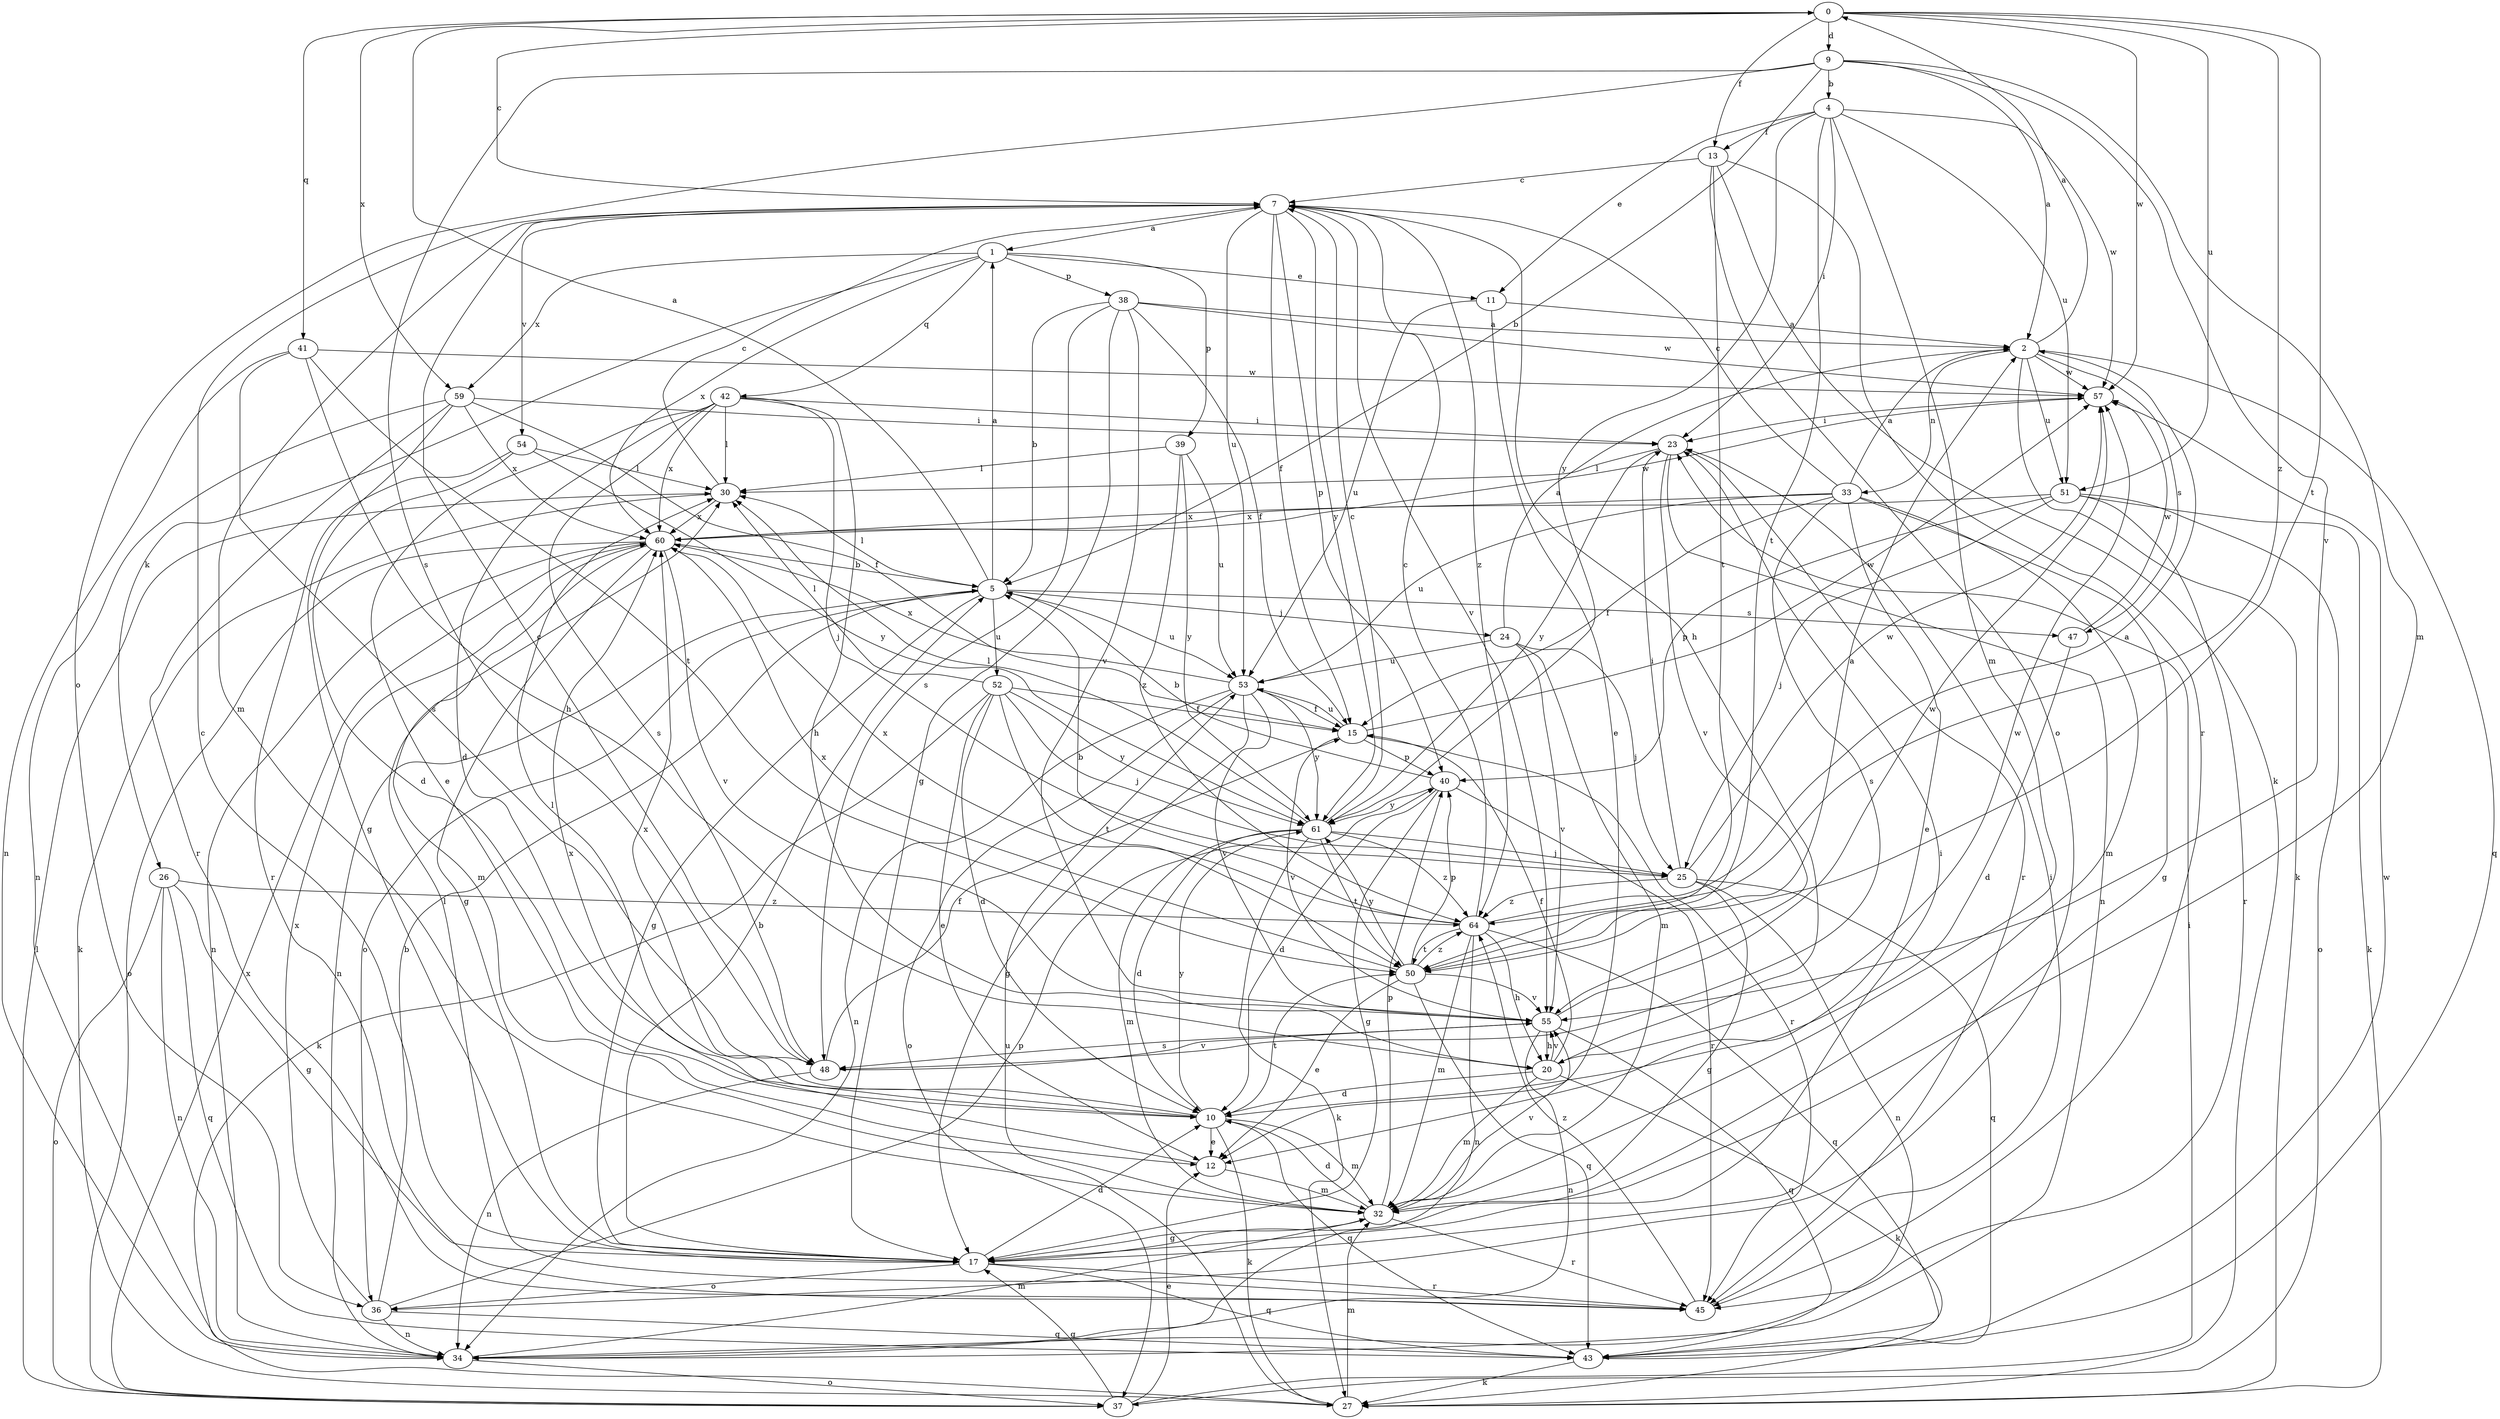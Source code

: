 strict digraph  {
0;
1;
2;
4;
5;
7;
9;
10;
11;
12;
13;
15;
17;
20;
23;
24;
25;
26;
27;
30;
32;
33;
34;
36;
37;
38;
39;
40;
41;
42;
43;
45;
47;
48;
50;
51;
52;
53;
54;
55;
57;
59;
60;
61;
64;
0 -> 7  [label=c];
0 -> 9  [label=d];
0 -> 13  [label=f];
0 -> 41  [label=q];
0 -> 50  [label=t];
0 -> 51  [label=u];
0 -> 57  [label=w];
0 -> 59  [label=x];
0 -> 64  [label=z];
1 -> 11  [label=e];
1 -> 26  [label=k];
1 -> 38  [label=p];
1 -> 39  [label=p];
1 -> 42  [label=q];
1 -> 59  [label=x];
1 -> 60  [label=x];
2 -> 0  [label=a];
2 -> 27  [label=k];
2 -> 33  [label=n];
2 -> 43  [label=q];
2 -> 47  [label=s];
2 -> 51  [label=u];
2 -> 57  [label=w];
4 -> 11  [label=e];
4 -> 13  [label=f];
4 -> 23  [label=i];
4 -> 32  [label=m];
4 -> 50  [label=t];
4 -> 51  [label=u];
4 -> 57  [label=w];
4 -> 61  [label=y];
5 -> 0  [label=a];
5 -> 1  [label=a];
5 -> 17  [label=g];
5 -> 24  [label=j];
5 -> 30  [label=l];
5 -> 34  [label=n];
5 -> 36  [label=o];
5 -> 47  [label=s];
5 -> 52  [label=u];
5 -> 53  [label=u];
7 -> 1  [label=a];
7 -> 15  [label=f];
7 -> 20  [label=h];
7 -> 32  [label=m];
7 -> 40  [label=p];
7 -> 53  [label=u];
7 -> 54  [label=v];
7 -> 55  [label=v];
7 -> 61  [label=y];
7 -> 64  [label=z];
9 -> 2  [label=a];
9 -> 4  [label=b];
9 -> 5  [label=b];
9 -> 32  [label=m];
9 -> 36  [label=o];
9 -> 48  [label=s];
9 -> 55  [label=v];
10 -> 12  [label=e];
10 -> 27  [label=k];
10 -> 30  [label=l];
10 -> 32  [label=m];
10 -> 43  [label=q];
10 -> 50  [label=t];
10 -> 60  [label=x];
10 -> 61  [label=y];
11 -> 2  [label=a];
11 -> 12  [label=e];
11 -> 53  [label=u];
12 -> 32  [label=m];
12 -> 60  [label=x];
13 -> 7  [label=c];
13 -> 27  [label=k];
13 -> 36  [label=o];
13 -> 45  [label=r];
13 -> 50  [label=t];
15 -> 40  [label=p];
15 -> 45  [label=r];
15 -> 53  [label=u];
15 -> 55  [label=v];
15 -> 57  [label=w];
17 -> 5  [label=b];
17 -> 7  [label=c];
17 -> 10  [label=d];
17 -> 23  [label=i];
17 -> 36  [label=o];
17 -> 43  [label=q];
17 -> 45  [label=r];
20 -> 10  [label=d];
20 -> 15  [label=f];
20 -> 27  [label=k];
20 -> 32  [label=m];
20 -> 55  [label=v];
20 -> 57  [label=w];
23 -> 30  [label=l];
23 -> 34  [label=n];
23 -> 45  [label=r];
23 -> 55  [label=v];
23 -> 61  [label=y];
24 -> 2  [label=a];
24 -> 25  [label=j];
24 -> 32  [label=m];
24 -> 53  [label=u];
24 -> 55  [label=v];
25 -> 17  [label=g];
25 -> 23  [label=i];
25 -> 34  [label=n];
25 -> 43  [label=q];
25 -> 57  [label=w];
25 -> 64  [label=z];
26 -> 17  [label=g];
26 -> 34  [label=n];
26 -> 37  [label=o];
26 -> 43  [label=q];
26 -> 64  [label=z];
27 -> 32  [label=m];
27 -> 53  [label=u];
30 -> 7  [label=c];
30 -> 27  [label=k];
30 -> 60  [label=x];
32 -> 10  [label=d];
32 -> 17  [label=g];
32 -> 40  [label=p];
32 -> 45  [label=r];
32 -> 55  [label=v];
33 -> 2  [label=a];
33 -> 7  [label=c];
33 -> 12  [label=e];
33 -> 15  [label=f];
33 -> 17  [label=g];
33 -> 32  [label=m];
33 -> 48  [label=s];
33 -> 53  [label=u];
33 -> 60  [label=x];
34 -> 32  [label=m];
34 -> 37  [label=o];
36 -> 5  [label=b];
36 -> 34  [label=n];
36 -> 40  [label=p];
36 -> 43  [label=q];
36 -> 60  [label=x];
37 -> 12  [label=e];
37 -> 17  [label=g];
37 -> 23  [label=i];
37 -> 30  [label=l];
37 -> 60  [label=x];
38 -> 2  [label=a];
38 -> 5  [label=b];
38 -> 15  [label=f];
38 -> 17  [label=g];
38 -> 48  [label=s];
38 -> 55  [label=v];
38 -> 57  [label=w];
39 -> 30  [label=l];
39 -> 53  [label=u];
39 -> 61  [label=y];
39 -> 64  [label=z];
40 -> 5  [label=b];
40 -> 10  [label=d];
40 -> 17  [label=g];
40 -> 45  [label=r];
40 -> 61  [label=y];
41 -> 20  [label=h];
41 -> 34  [label=n];
41 -> 48  [label=s];
41 -> 50  [label=t];
41 -> 57  [label=w];
42 -> 10  [label=d];
42 -> 12  [label=e];
42 -> 20  [label=h];
42 -> 23  [label=i];
42 -> 25  [label=j];
42 -> 30  [label=l];
42 -> 48  [label=s];
42 -> 60  [label=x];
43 -> 27  [label=k];
43 -> 57  [label=w];
45 -> 23  [label=i];
45 -> 30  [label=l];
45 -> 64  [label=z];
47 -> 10  [label=d];
47 -> 57  [label=w];
48 -> 7  [label=c];
48 -> 15  [label=f];
48 -> 34  [label=n];
48 -> 55  [label=v];
50 -> 2  [label=a];
50 -> 12  [label=e];
50 -> 40  [label=p];
50 -> 43  [label=q];
50 -> 55  [label=v];
50 -> 60  [label=x];
50 -> 61  [label=y];
50 -> 64  [label=z];
51 -> 25  [label=j];
51 -> 27  [label=k];
51 -> 37  [label=o];
51 -> 40  [label=p];
51 -> 45  [label=r];
51 -> 60  [label=x];
52 -> 10  [label=d];
52 -> 12  [label=e];
52 -> 15  [label=f];
52 -> 25  [label=j];
52 -> 27  [label=k];
52 -> 30  [label=l];
52 -> 50  [label=t];
52 -> 61  [label=y];
53 -> 15  [label=f];
53 -> 17  [label=g];
53 -> 34  [label=n];
53 -> 37  [label=o];
53 -> 55  [label=v];
53 -> 60  [label=x];
53 -> 61  [label=y];
54 -> 10  [label=d];
54 -> 30  [label=l];
54 -> 45  [label=r];
54 -> 61  [label=y];
55 -> 20  [label=h];
55 -> 34  [label=n];
55 -> 43  [label=q];
55 -> 48  [label=s];
55 -> 57  [label=w];
57 -> 23  [label=i];
59 -> 15  [label=f];
59 -> 17  [label=g];
59 -> 23  [label=i];
59 -> 34  [label=n];
59 -> 45  [label=r];
59 -> 60  [label=x];
60 -> 5  [label=b];
60 -> 17  [label=g];
60 -> 32  [label=m];
60 -> 34  [label=n];
60 -> 37  [label=o];
60 -> 55  [label=v];
60 -> 57  [label=w];
61 -> 7  [label=c];
61 -> 10  [label=d];
61 -> 25  [label=j];
61 -> 27  [label=k];
61 -> 30  [label=l];
61 -> 32  [label=m];
61 -> 50  [label=t];
61 -> 64  [label=z];
64 -> 2  [label=a];
64 -> 5  [label=b];
64 -> 7  [label=c];
64 -> 20  [label=h];
64 -> 32  [label=m];
64 -> 34  [label=n];
64 -> 43  [label=q];
64 -> 50  [label=t];
64 -> 60  [label=x];
}
